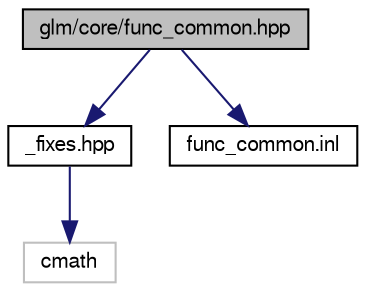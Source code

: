 digraph "glm/core/func_common.hpp"
{
  edge [fontname="FreeSans",fontsize="10",labelfontname="FreeSans",labelfontsize="10"];
  node [fontname="FreeSans",fontsize="10",shape=record];
  Node1 [label="glm/core/func_common.hpp",height=0.2,width=0.4,color="black", fillcolor="grey75", style="filled" fontcolor="black"];
  Node1 -> Node2 [color="midnightblue",fontsize="10",style="solid",fontname="FreeSans"];
  Node2 [label="_fixes.hpp",height=0.2,width=0.4,color="black", fillcolor="white", style="filled",URL="$d7/d3e/__fixes_8hpp.html"];
  Node2 -> Node3 [color="midnightblue",fontsize="10",style="solid",fontname="FreeSans"];
  Node3 [label="cmath",height=0.2,width=0.4,color="grey75", fillcolor="white", style="filled"];
  Node1 -> Node4 [color="midnightblue",fontsize="10",style="solid",fontname="FreeSans"];
  Node4 [label="func_common.inl",height=0.2,width=0.4,color="black", fillcolor="white", style="filled",URL="$d0/d46/func__common_8inl.html"];
}
